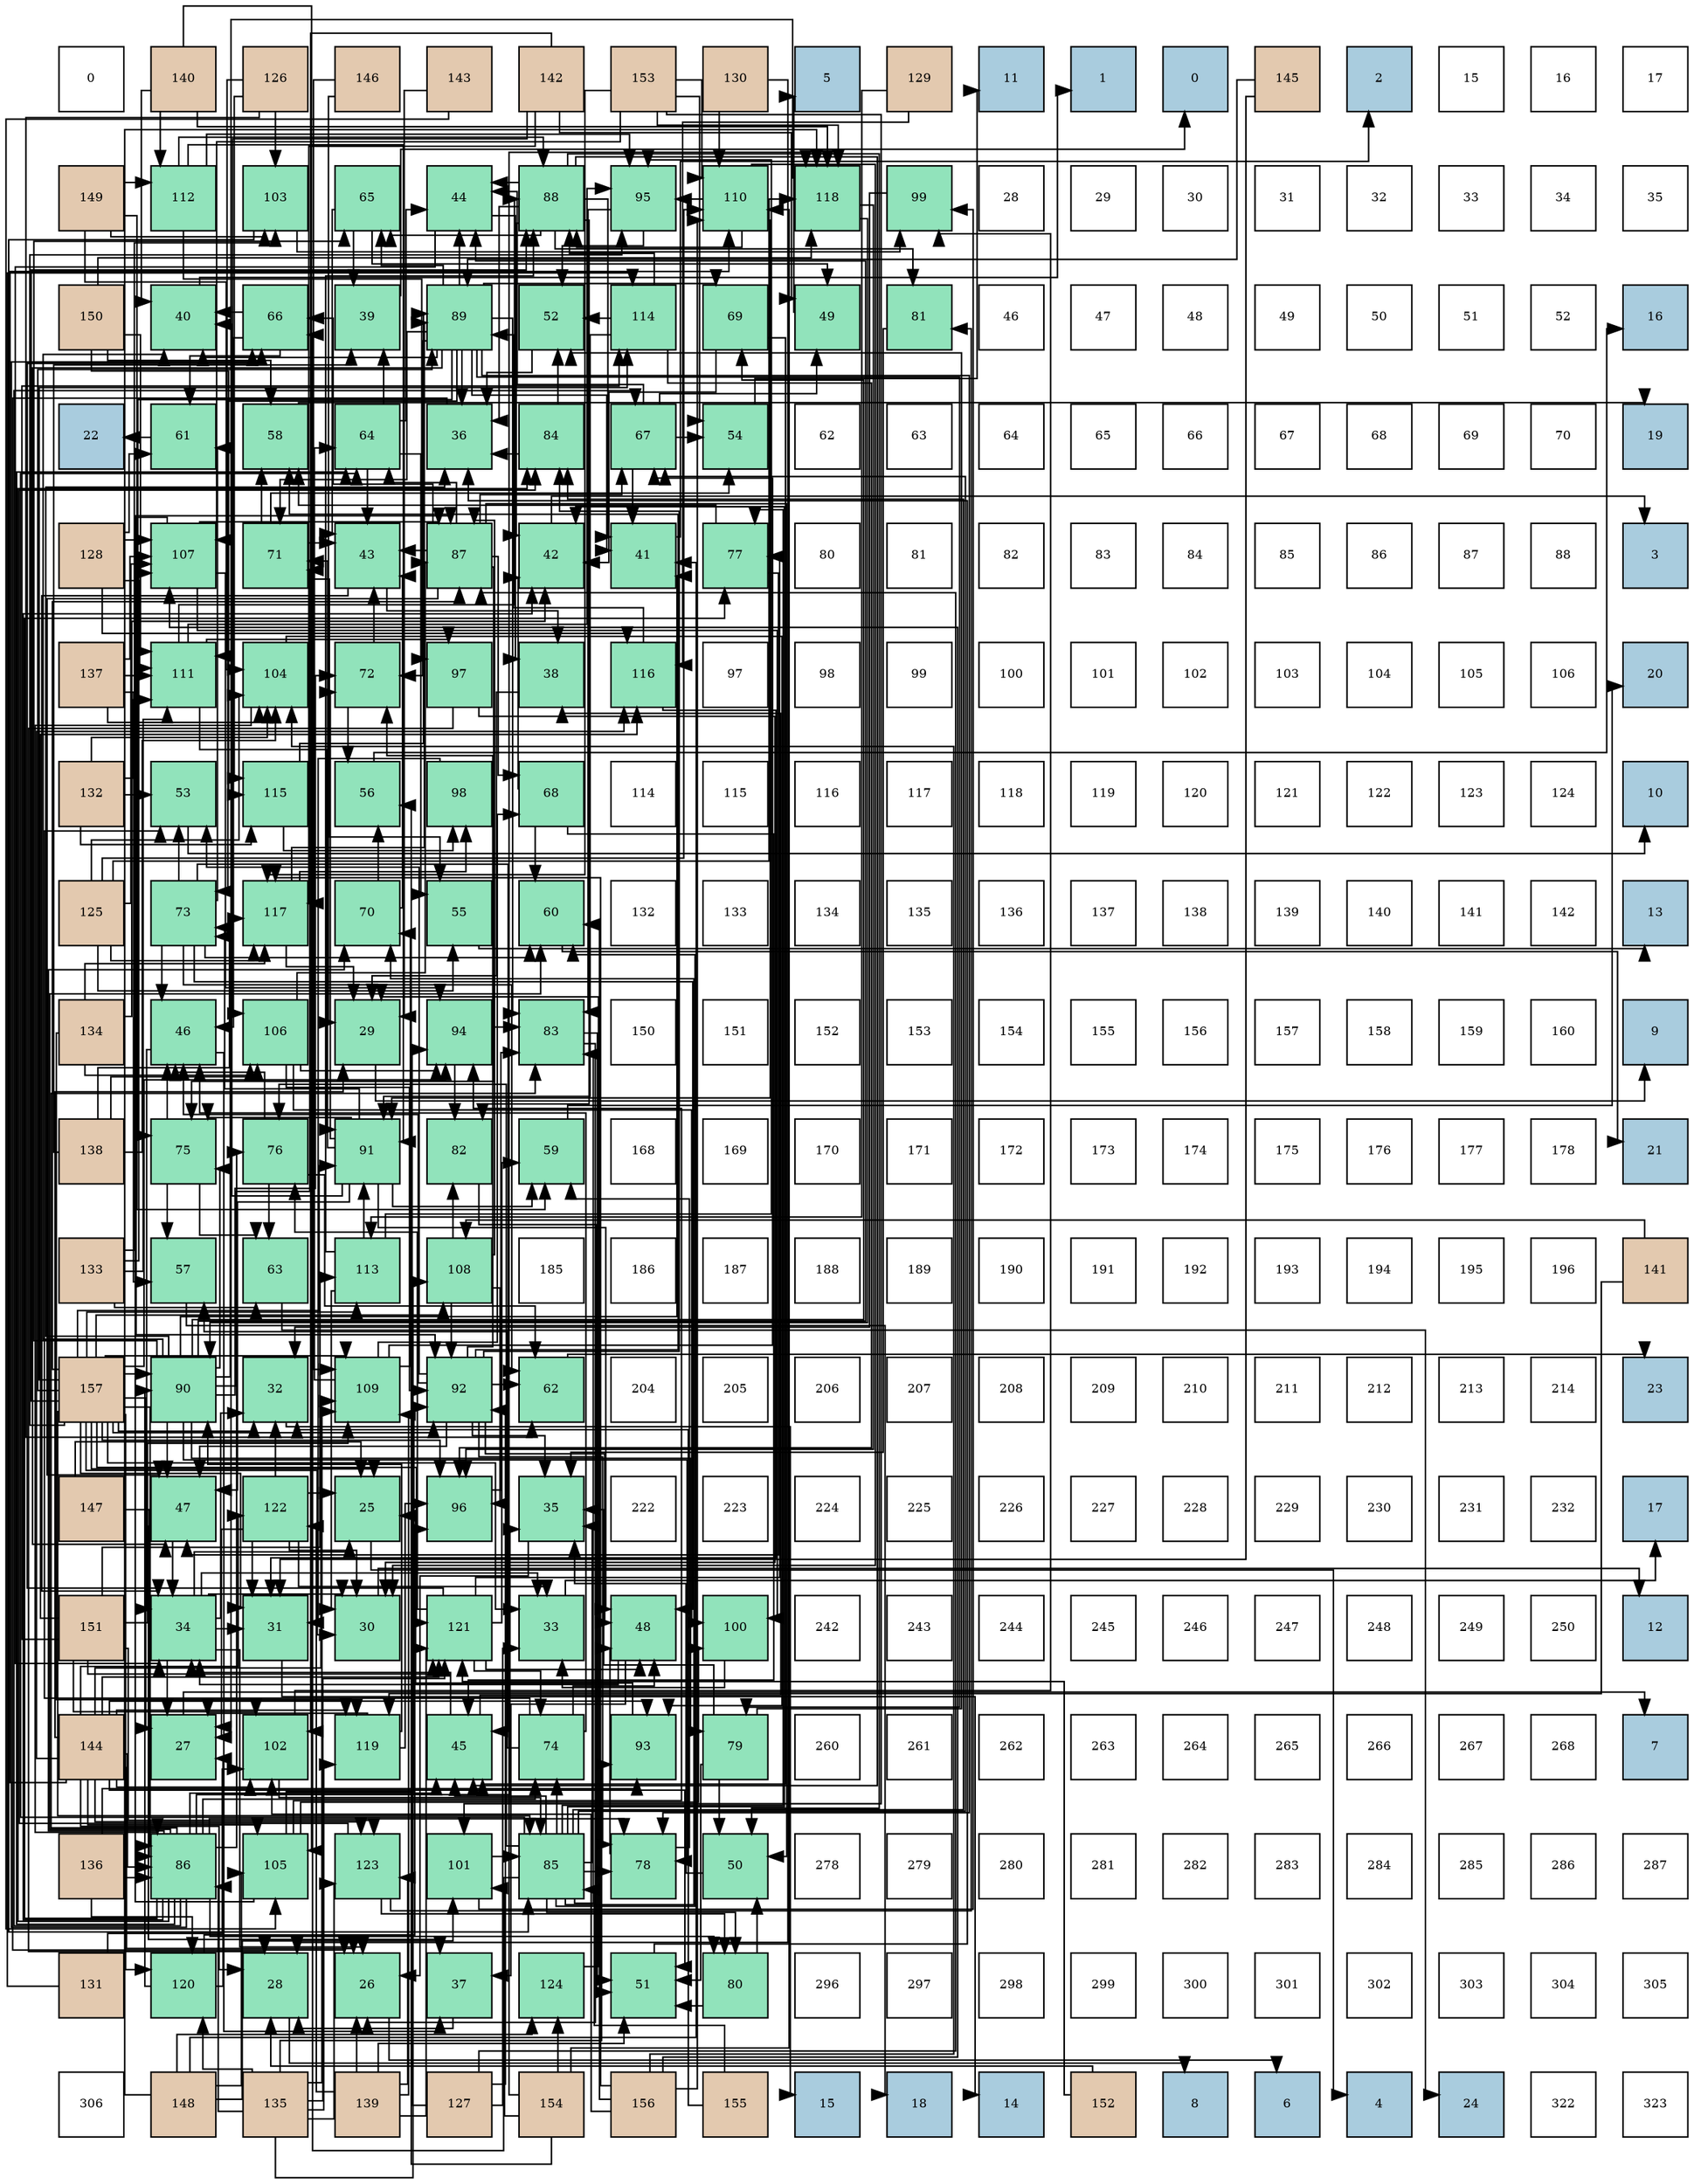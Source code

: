 digraph layout{
 rankdir=TB;
 splines=ortho;
 node [style=filled shape=square fixedsize=true width=0.6];
0[label="0", fontsize=8, fillcolor="#ffffff"];
1[label="140", fontsize=8, fillcolor="#e3c9af"];
2[label="126", fontsize=8, fillcolor="#e3c9af"];
3[label="146", fontsize=8, fillcolor="#e3c9af"];
4[label="143", fontsize=8, fillcolor="#e3c9af"];
5[label="142", fontsize=8, fillcolor="#e3c9af"];
6[label="153", fontsize=8, fillcolor="#e3c9af"];
7[label="130", fontsize=8, fillcolor="#e3c9af"];
8[label="5", fontsize=8, fillcolor="#a9ccde"];
9[label="129", fontsize=8, fillcolor="#e3c9af"];
10[label="11", fontsize=8, fillcolor="#a9ccde"];
11[label="1", fontsize=8, fillcolor="#a9ccde"];
12[label="0", fontsize=8, fillcolor="#a9ccde"];
13[label="145", fontsize=8, fillcolor="#e3c9af"];
14[label="2", fontsize=8, fillcolor="#a9ccde"];
15[label="15", fontsize=8, fillcolor="#ffffff"];
16[label="16", fontsize=8, fillcolor="#ffffff"];
17[label="17", fontsize=8, fillcolor="#ffffff"];
18[label="149", fontsize=8, fillcolor="#e3c9af"];
19[label="112", fontsize=8, fillcolor="#91e3bb"];
20[label="103", fontsize=8, fillcolor="#91e3bb"];
21[label="65", fontsize=8, fillcolor="#91e3bb"];
22[label="44", fontsize=8, fillcolor="#91e3bb"];
23[label="88", fontsize=8, fillcolor="#91e3bb"];
24[label="95", fontsize=8, fillcolor="#91e3bb"];
25[label="110", fontsize=8, fillcolor="#91e3bb"];
26[label="118", fontsize=8, fillcolor="#91e3bb"];
27[label="99", fontsize=8, fillcolor="#91e3bb"];
28[label="28", fontsize=8, fillcolor="#ffffff"];
29[label="29", fontsize=8, fillcolor="#ffffff"];
30[label="30", fontsize=8, fillcolor="#ffffff"];
31[label="31", fontsize=8, fillcolor="#ffffff"];
32[label="32", fontsize=8, fillcolor="#ffffff"];
33[label="33", fontsize=8, fillcolor="#ffffff"];
34[label="34", fontsize=8, fillcolor="#ffffff"];
35[label="35", fontsize=8, fillcolor="#ffffff"];
36[label="150", fontsize=8, fillcolor="#e3c9af"];
37[label="40", fontsize=8, fillcolor="#91e3bb"];
38[label="66", fontsize=8, fillcolor="#91e3bb"];
39[label="39", fontsize=8, fillcolor="#91e3bb"];
40[label="89", fontsize=8, fillcolor="#91e3bb"];
41[label="52", fontsize=8, fillcolor="#91e3bb"];
42[label="114", fontsize=8, fillcolor="#91e3bb"];
43[label="69", fontsize=8, fillcolor="#91e3bb"];
44[label="49", fontsize=8, fillcolor="#91e3bb"];
45[label="81", fontsize=8, fillcolor="#91e3bb"];
46[label="46", fontsize=8, fillcolor="#ffffff"];
47[label="47", fontsize=8, fillcolor="#ffffff"];
48[label="48", fontsize=8, fillcolor="#ffffff"];
49[label="49", fontsize=8, fillcolor="#ffffff"];
50[label="50", fontsize=8, fillcolor="#ffffff"];
51[label="51", fontsize=8, fillcolor="#ffffff"];
52[label="52", fontsize=8, fillcolor="#ffffff"];
53[label="16", fontsize=8, fillcolor="#a9ccde"];
54[label="22", fontsize=8, fillcolor="#a9ccde"];
55[label="61", fontsize=8, fillcolor="#91e3bb"];
56[label="58", fontsize=8, fillcolor="#91e3bb"];
57[label="64", fontsize=8, fillcolor="#91e3bb"];
58[label="36", fontsize=8, fillcolor="#91e3bb"];
59[label="84", fontsize=8, fillcolor="#91e3bb"];
60[label="67", fontsize=8, fillcolor="#91e3bb"];
61[label="54", fontsize=8, fillcolor="#91e3bb"];
62[label="62", fontsize=8, fillcolor="#ffffff"];
63[label="63", fontsize=8, fillcolor="#ffffff"];
64[label="64", fontsize=8, fillcolor="#ffffff"];
65[label="65", fontsize=8, fillcolor="#ffffff"];
66[label="66", fontsize=8, fillcolor="#ffffff"];
67[label="67", fontsize=8, fillcolor="#ffffff"];
68[label="68", fontsize=8, fillcolor="#ffffff"];
69[label="69", fontsize=8, fillcolor="#ffffff"];
70[label="70", fontsize=8, fillcolor="#ffffff"];
71[label="19", fontsize=8, fillcolor="#a9ccde"];
72[label="128", fontsize=8, fillcolor="#e3c9af"];
73[label="107", fontsize=8, fillcolor="#91e3bb"];
74[label="71", fontsize=8, fillcolor="#91e3bb"];
75[label="43", fontsize=8, fillcolor="#91e3bb"];
76[label="87", fontsize=8, fillcolor="#91e3bb"];
77[label="42", fontsize=8, fillcolor="#91e3bb"];
78[label="41", fontsize=8, fillcolor="#91e3bb"];
79[label="77", fontsize=8, fillcolor="#91e3bb"];
80[label="80", fontsize=8, fillcolor="#ffffff"];
81[label="81", fontsize=8, fillcolor="#ffffff"];
82[label="82", fontsize=8, fillcolor="#ffffff"];
83[label="83", fontsize=8, fillcolor="#ffffff"];
84[label="84", fontsize=8, fillcolor="#ffffff"];
85[label="85", fontsize=8, fillcolor="#ffffff"];
86[label="86", fontsize=8, fillcolor="#ffffff"];
87[label="87", fontsize=8, fillcolor="#ffffff"];
88[label="88", fontsize=8, fillcolor="#ffffff"];
89[label="3", fontsize=8, fillcolor="#a9ccde"];
90[label="137", fontsize=8, fillcolor="#e3c9af"];
91[label="111", fontsize=8, fillcolor="#91e3bb"];
92[label="104", fontsize=8, fillcolor="#91e3bb"];
93[label="72", fontsize=8, fillcolor="#91e3bb"];
94[label="97", fontsize=8, fillcolor="#91e3bb"];
95[label="38", fontsize=8, fillcolor="#91e3bb"];
96[label="116", fontsize=8, fillcolor="#91e3bb"];
97[label="97", fontsize=8, fillcolor="#ffffff"];
98[label="98", fontsize=8, fillcolor="#ffffff"];
99[label="99", fontsize=8, fillcolor="#ffffff"];
100[label="100", fontsize=8, fillcolor="#ffffff"];
101[label="101", fontsize=8, fillcolor="#ffffff"];
102[label="102", fontsize=8, fillcolor="#ffffff"];
103[label="103", fontsize=8, fillcolor="#ffffff"];
104[label="104", fontsize=8, fillcolor="#ffffff"];
105[label="105", fontsize=8, fillcolor="#ffffff"];
106[label="106", fontsize=8, fillcolor="#ffffff"];
107[label="20", fontsize=8, fillcolor="#a9ccde"];
108[label="132", fontsize=8, fillcolor="#e3c9af"];
109[label="53", fontsize=8, fillcolor="#91e3bb"];
110[label="115", fontsize=8, fillcolor="#91e3bb"];
111[label="56", fontsize=8, fillcolor="#91e3bb"];
112[label="98", fontsize=8, fillcolor="#91e3bb"];
113[label="68", fontsize=8, fillcolor="#91e3bb"];
114[label="114", fontsize=8, fillcolor="#ffffff"];
115[label="115", fontsize=8, fillcolor="#ffffff"];
116[label="116", fontsize=8, fillcolor="#ffffff"];
117[label="117", fontsize=8, fillcolor="#ffffff"];
118[label="118", fontsize=8, fillcolor="#ffffff"];
119[label="119", fontsize=8, fillcolor="#ffffff"];
120[label="120", fontsize=8, fillcolor="#ffffff"];
121[label="121", fontsize=8, fillcolor="#ffffff"];
122[label="122", fontsize=8, fillcolor="#ffffff"];
123[label="123", fontsize=8, fillcolor="#ffffff"];
124[label="124", fontsize=8, fillcolor="#ffffff"];
125[label="10", fontsize=8, fillcolor="#a9ccde"];
126[label="125", fontsize=8, fillcolor="#e3c9af"];
127[label="73", fontsize=8, fillcolor="#91e3bb"];
128[label="117", fontsize=8, fillcolor="#91e3bb"];
129[label="70", fontsize=8, fillcolor="#91e3bb"];
130[label="55", fontsize=8, fillcolor="#91e3bb"];
131[label="60", fontsize=8, fillcolor="#91e3bb"];
132[label="132", fontsize=8, fillcolor="#ffffff"];
133[label="133", fontsize=8, fillcolor="#ffffff"];
134[label="134", fontsize=8, fillcolor="#ffffff"];
135[label="135", fontsize=8, fillcolor="#ffffff"];
136[label="136", fontsize=8, fillcolor="#ffffff"];
137[label="137", fontsize=8, fillcolor="#ffffff"];
138[label="138", fontsize=8, fillcolor="#ffffff"];
139[label="139", fontsize=8, fillcolor="#ffffff"];
140[label="140", fontsize=8, fillcolor="#ffffff"];
141[label="141", fontsize=8, fillcolor="#ffffff"];
142[label="142", fontsize=8, fillcolor="#ffffff"];
143[label="13", fontsize=8, fillcolor="#a9ccde"];
144[label="134", fontsize=8, fillcolor="#e3c9af"];
145[label="46", fontsize=8, fillcolor="#91e3bb"];
146[label="106", fontsize=8, fillcolor="#91e3bb"];
147[label="29", fontsize=8, fillcolor="#91e3bb"];
148[label="94", fontsize=8, fillcolor="#91e3bb"];
149[label="83", fontsize=8, fillcolor="#91e3bb"];
150[label="150", fontsize=8, fillcolor="#ffffff"];
151[label="151", fontsize=8, fillcolor="#ffffff"];
152[label="152", fontsize=8, fillcolor="#ffffff"];
153[label="153", fontsize=8, fillcolor="#ffffff"];
154[label="154", fontsize=8, fillcolor="#ffffff"];
155[label="155", fontsize=8, fillcolor="#ffffff"];
156[label="156", fontsize=8, fillcolor="#ffffff"];
157[label="157", fontsize=8, fillcolor="#ffffff"];
158[label="158", fontsize=8, fillcolor="#ffffff"];
159[label="159", fontsize=8, fillcolor="#ffffff"];
160[label="160", fontsize=8, fillcolor="#ffffff"];
161[label="9", fontsize=8, fillcolor="#a9ccde"];
162[label="138", fontsize=8, fillcolor="#e3c9af"];
163[label="75", fontsize=8, fillcolor="#91e3bb"];
164[label="76", fontsize=8, fillcolor="#91e3bb"];
165[label="91", fontsize=8, fillcolor="#91e3bb"];
166[label="82", fontsize=8, fillcolor="#91e3bb"];
167[label="59", fontsize=8, fillcolor="#91e3bb"];
168[label="168", fontsize=8, fillcolor="#ffffff"];
169[label="169", fontsize=8, fillcolor="#ffffff"];
170[label="170", fontsize=8, fillcolor="#ffffff"];
171[label="171", fontsize=8, fillcolor="#ffffff"];
172[label="172", fontsize=8, fillcolor="#ffffff"];
173[label="173", fontsize=8, fillcolor="#ffffff"];
174[label="174", fontsize=8, fillcolor="#ffffff"];
175[label="175", fontsize=8, fillcolor="#ffffff"];
176[label="176", fontsize=8, fillcolor="#ffffff"];
177[label="177", fontsize=8, fillcolor="#ffffff"];
178[label="178", fontsize=8, fillcolor="#ffffff"];
179[label="21", fontsize=8, fillcolor="#a9ccde"];
180[label="133", fontsize=8, fillcolor="#e3c9af"];
181[label="57", fontsize=8, fillcolor="#91e3bb"];
182[label="63", fontsize=8, fillcolor="#91e3bb"];
183[label="113", fontsize=8, fillcolor="#91e3bb"];
184[label="108", fontsize=8, fillcolor="#91e3bb"];
185[label="185", fontsize=8, fillcolor="#ffffff"];
186[label="186", fontsize=8, fillcolor="#ffffff"];
187[label="187", fontsize=8, fillcolor="#ffffff"];
188[label="188", fontsize=8, fillcolor="#ffffff"];
189[label="189", fontsize=8, fillcolor="#ffffff"];
190[label="190", fontsize=8, fillcolor="#ffffff"];
191[label="191", fontsize=8, fillcolor="#ffffff"];
192[label="192", fontsize=8, fillcolor="#ffffff"];
193[label="193", fontsize=8, fillcolor="#ffffff"];
194[label="194", fontsize=8, fillcolor="#ffffff"];
195[label="195", fontsize=8, fillcolor="#ffffff"];
196[label="196", fontsize=8, fillcolor="#ffffff"];
197[label="141", fontsize=8, fillcolor="#e3c9af"];
198[label="157", fontsize=8, fillcolor="#e3c9af"];
199[label="90", fontsize=8, fillcolor="#91e3bb"];
200[label="32", fontsize=8, fillcolor="#91e3bb"];
201[label="109", fontsize=8, fillcolor="#91e3bb"];
202[label="92", fontsize=8, fillcolor="#91e3bb"];
203[label="62", fontsize=8, fillcolor="#91e3bb"];
204[label="204", fontsize=8, fillcolor="#ffffff"];
205[label="205", fontsize=8, fillcolor="#ffffff"];
206[label="206", fontsize=8, fillcolor="#ffffff"];
207[label="207", fontsize=8, fillcolor="#ffffff"];
208[label="208", fontsize=8, fillcolor="#ffffff"];
209[label="209", fontsize=8, fillcolor="#ffffff"];
210[label="210", fontsize=8, fillcolor="#ffffff"];
211[label="211", fontsize=8, fillcolor="#ffffff"];
212[label="212", fontsize=8, fillcolor="#ffffff"];
213[label="213", fontsize=8, fillcolor="#ffffff"];
214[label="214", fontsize=8, fillcolor="#ffffff"];
215[label="23", fontsize=8, fillcolor="#a9ccde"];
216[label="147", fontsize=8, fillcolor="#e3c9af"];
217[label="47", fontsize=8, fillcolor="#91e3bb"];
218[label="122", fontsize=8, fillcolor="#91e3bb"];
219[label="25", fontsize=8, fillcolor="#91e3bb"];
220[label="96", fontsize=8, fillcolor="#91e3bb"];
221[label="35", fontsize=8, fillcolor="#91e3bb"];
222[label="222", fontsize=8, fillcolor="#ffffff"];
223[label="223", fontsize=8, fillcolor="#ffffff"];
224[label="224", fontsize=8, fillcolor="#ffffff"];
225[label="225", fontsize=8, fillcolor="#ffffff"];
226[label="226", fontsize=8, fillcolor="#ffffff"];
227[label="227", fontsize=8, fillcolor="#ffffff"];
228[label="228", fontsize=8, fillcolor="#ffffff"];
229[label="229", fontsize=8, fillcolor="#ffffff"];
230[label="230", fontsize=8, fillcolor="#ffffff"];
231[label="231", fontsize=8, fillcolor="#ffffff"];
232[label="232", fontsize=8, fillcolor="#ffffff"];
233[label="17", fontsize=8, fillcolor="#a9ccde"];
234[label="151", fontsize=8, fillcolor="#e3c9af"];
235[label="34", fontsize=8, fillcolor="#91e3bb"];
236[label="31", fontsize=8, fillcolor="#91e3bb"];
237[label="30", fontsize=8, fillcolor="#91e3bb"];
238[label="121", fontsize=8, fillcolor="#91e3bb"];
239[label="33", fontsize=8, fillcolor="#91e3bb"];
240[label="48", fontsize=8, fillcolor="#91e3bb"];
241[label="100", fontsize=8, fillcolor="#91e3bb"];
242[label="242", fontsize=8, fillcolor="#ffffff"];
243[label="243", fontsize=8, fillcolor="#ffffff"];
244[label="244", fontsize=8, fillcolor="#ffffff"];
245[label="245", fontsize=8, fillcolor="#ffffff"];
246[label="246", fontsize=8, fillcolor="#ffffff"];
247[label="247", fontsize=8, fillcolor="#ffffff"];
248[label="248", fontsize=8, fillcolor="#ffffff"];
249[label="249", fontsize=8, fillcolor="#ffffff"];
250[label="250", fontsize=8, fillcolor="#ffffff"];
251[label="12", fontsize=8, fillcolor="#a9ccde"];
252[label="144", fontsize=8, fillcolor="#e3c9af"];
253[label="27", fontsize=8, fillcolor="#91e3bb"];
254[label="102", fontsize=8, fillcolor="#91e3bb"];
255[label="119", fontsize=8, fillcolor="#91e3bb"];
256[label="45", fontsize=8, fillcolor="#91e3bb"];
257[label="74", fontsize=8, fillcolor="#91e3bb"];
258[label="93", fontsize=8, fillcolor="#91e3bb"];
259[label="79", fontsize=8, fillcolor="#91e3bb"];
260[label="260", fontsize=8, fillcolor="#ffffff"];
261[label="261", fontsize=8, fillcolor="#ffffff"];
262[label="262", fontsize=8, fillcolor="#ffffff"];
263[label="263", fontsize=8, fillcolor="#ffffff"];
264[label="264", fontsize=8, fillcolor="#ffffff"];
265[label="265", fontsize=8, fillcolor="#ffffff"];
266[label="266", fontsize=8, fillcolor="#ffffff"];
267[label="267", fontsize=8, fillcolor="#ffffff"];
268[label="268", fontsize=8, fillcolor="#ffffff"];
269[label="7", fontsize=8, fillcolor="#a9ccde"];
270[label="136", fontsize=8, fillcolor="#e3c9af"];
271[label="86", fontsize=8, fillcolor="#91e3bb"];
272[label="105", fontsize=8, fillcolor="#91e3bb"];
273[label="123", fontsize=8, fillcolor="#91e3bb"];
274[label="101", fontsize=8, fillcolor="#91e3bb"];
275[label="85", fontsize=8, fillcolor="#91e3bb"];
276[label="78", fontsize=8, fillcolor="#91e3bb"];
277[label="50", fontsize=8, fillcolor="#91e3bb"];
278[label="278", fontsize=8, fillcolor="#ffffff"];
279[label="279", fontsize=8, fillcolor="#ffffff"];
280[label="280", fontsize=8, fillcolor="#ffffff"];
281[label="281", fontsize=8, fillcolor="#ffffff"];
282[label="282", fontsize=8, fillcolor="#ffffff"];
283[label="283", fontsize=8, fillcolor="#ffffff"];
284[label="284", fontsize=8, fillcolor="#ffffff"];
285[label="285", fontsize=8, fillcolor="#ffffff"];
286[label="286", fontsize=8, fillcolor="#ffffff"];
287[label="287", fontsize=8, fillcolor="#ffffff"];
288[label="131", fontsize=8, fillcolor="#e3c9af"];
289[label="120", fontsize=8, fillcolor="#91e3bb"];
290[label="28", fontsize=8, fillcolor="#91e3bb"];
291[label="26", fontsize=8, fillcolor="#91e3bb"];
292[label="37", fontsize=8, fillcolor="#91e3bb"];
293[label="124", fontsize=8, fillcolor="#91e3bb"];
294[label="51", fontsize=8, fillcolor="#91e3bb"];
295[label="80", fontsize=8, fillcolor="#91e3bb"];
296[label="296", fontsize=8, fillcolor="#ffffff"];
297[label="297", fontsize=8, fillcolor="#ffffff"];
298[label="298", fontsize=8, fillcolor="#ffffff"];
299[label="299", fontsize=8, fillcolor="#ffffff"];
300[label="300", fontsize=8, fillcolor="#ffffff"];
301[label="301", fontsize=8, fillcolor="#ffffff"];
302[label="302", fontsize=8, fillcolor="#ffffff"];
303[label="303", fontsize=8, fillcolor="#ffffff"];
304[label="304", fontsize=8, fillcolor="#ffffff"];
305[label="305", fontsize=8, fillcolor="#ffffff"];
306[label="306", fontsize=8, fillcolor="#ffffff"];
307[label="148", fontsize=8, fillcolor="#e3c9af"];
308[label="135", fontsize=8, fillcolor="#e3c9af"];
309[label="139", fontsize=8, fillcolor="#e3c9af"];
310[label="127", fontsize=8, fillcolor="#e3c9af"];
311[label="154", fontsize=8, fillcolor="#e3c9af"];
312[label="156", fontsize=8, fillcolor="#e3c9af"];
313[label="155", fontsize=8, fillcolor="#e3c9af"];
314[label="15", fontsize=8, fillcolor="#a9ccde"];
315[label="18", fontsize=8, fillcolor="#a9ccde"];
316[label="14", fontsize=8, fillcolor="#a9ccde"];
317[label="152", fontsize=8, fillcolor="#e3c9af"];
318[label="8", fontsize=8, fillcolor="#a9ccde"];
319[label="6", fontsize=8, fillcolor="#a9ccde"];
320[label="4", fontsize=8, fillcolor="#a9ccde"];
321[label="24", fontsize=8, fillcolor="#a9ccde"];
322[label="322", fontsize=8, fillcolor="#ffffff"];
323[label="323", fontsize=8, fillcolor="#ffffff"];
edge [constraint=false, style=vis];219 -> 320;
291 -> 319;
253 -> 269;
290 -> 318;
147 -> 161;
237 -> 251;
236 -> 316;
200 -> 314;
239 -> 233;
235 -> 219;
235 -> 291;
235 -> 253;
235 -> 237;
235 -> 236;
235 -> 200;
235 -> 239;
221 -> 291;
58 -> 291;
292 -> 290;
95 -> 147;
39 -> 12;
37 -> 11;
78 -> 14;
77 -> 89;
75 -> 235;
75 -> 95;
22 -> 235;
22 -> 95;
256 -> 235;
256 -> 95;
145 -> 235;
145 -> 292;
217 -> 235;
217 -> 292;
240 -> 235;
240 -> 292;
44 -> 8;
277 -> 221;
294 -> 58;
41 -> 58;
109 -> 125;
61 -> 10;
130 -> 143;
111 -> 53;
181 -> 315;
56 -> 71;
167 -> 107;
131 -> 179;
55 -> 54;
203 -> 215;
182 -> 321;
57 -> 39;
57 -> 75;
57 -> 22;
57 -> 130;
21 -> 39;
21 -> 75;
21 -> 44;
38 -> 37;
38 -> 145;
38 -> 55;
60 -> 78;
60 -> 22;
60 -> 44;
60 -> 61;
113 -> 77;
113 -> 256;
113 -> 131;
43 -> 77;
43 -> 256;
129 -> 75;
129 -> 111;
74 -> 75;
74 -> 61;
74 -> 130;
74 -> 56;
93 -> 75;
93 -> 111;
127 -> 256;
127 -> 145;
127 -> 240;
127 -> 109;
127 -> 131;
127 -> 55;
127 -> 203;
257 -> 145;
257 -> 240;
257 -> 109;
257 -> 181;
163 -> 145;
163 -> 181;
163 -> 182;
164 -> 145;
164 -> 203;
164 -> 182;
79 -> 217;
79 -> 56;
276 -> 240;
276 -> 167;
259 -> 221;
259 -> 277;
259 -> 294;
259 -> 41;
295 -> 277;
295 -> 294;
45 -> 221;
166 -> 294;
149 -> 291;
149 -> 294;
59 -> 58;
59 -> 41;
275 -> 221;
275 -> 77;
275 -> 256;
275 -> 131;
275 -> 57;
275 -> 38;
275 -> 60;
275 -> 129;
275 -> 257;
275 -> 164;
275 -> 79;
275 -> 276;
275 -> 295;
275 -> 149;
275 -> 59;
271 -> 221;
271 -> 77;
271 -> 256;
271 -> 131;
271 -> 57;
271 -> 38;
271 -> 60;
271 -> 129;
271 -> 257;
271 -> 164;
271 -> 79;
271 -> 276;
271 -> 295;
271 -> 149;
271 -> 59;
76 -> 75;
76 -> 217;
76 -> 277;
76 -> 57;
76 -> 38;
76 -> 60;
76 -> 113;
76 -> 163;
23 -> 58;
23 -> 78;
23 -> 77;
23 -> 22;
23 -> 256;
23 -> 277;
23 -> 21;
23 -> 45;
23 -> 166;
40 -> 58;
40 -> 37;
40 -> 78;
40 -> 22;
40 -> 217;
40 -> 21;
40 -> 43;
40 -> 74;
40 -> 93;
40 -> 127;
40 -> 163;
40 -> 276;
40 -> 259;
40 -> 149;
199 -> 58;
199 -> 37;
199 -> 78;
199 -> 22;
199 -> 217;
199 -> 21;
199 -> 43;
199 -> 74;
199 -> 93;
199 -> 127;
199 -> 163;
199 -> 276;
199 -> 259;
165 -> 37;
165 -> 217;
165 -> 240;
165 -> 167;
165 -> 74;
165 -> 93;
165 -> 127;
165 -> 163;
202 -> 221;
202 -> 145;
202 -> 217;
202 -> 240;
202 -> 109;
202 -> 56;
202 -> 203;
202 -> 93;
202 -> 276;
202 -> 59;
258 -> 219;
148 -> 166;
148 -> 149;
24 -> 41;
24 -> 149;
220 -> 149;
94 -> 290;
94 -> 237;
112 -> 236;
27 -> 200;
241 -> 239;
274 -> 275;
274 -> 27;
254 -> 275;
254 -> 27;
20 -> 275;
20 -> 27;
92 -> 271;
92 -> 258;
272 -> 76;
272 -> 202;
272 -> 148;
272 -> 241;
146 -> 76;
146 -> 202;
146 -> 148;
146 -> 241;
73 -> 76;
73 -> 202;
73 -> 148;
73 -> 241;
184 -> 166;
184 -> 76;
184 -> 202;
184 -> 220;
201 -> 57;
201 -> 60;
201 -> 113;
201 -> 129;
25 -> 237;
25 -> 23;
25 -> 165;
25 -> 24;
91 -> 23;
91 -> 165;
91 -> 24;
91 -> 94;
19 -> 23;
19 -> 165;
19 -> 24;
19 -> 94;
183 -> 237;
183 -> 23;
183 -> 165;
183 -> 24;
42 -> 41;
42 -> 23;
42 -> 165;
42 -> 220;
110 -> 40;
110 -> 112;
96 -> 236;
96 -> 40;
128 -> 147;
128 -> 40;
128 -> 112;
26 -> 253;
26 -> 199;
26 -> 220;
255 -> 253;
255 -> 199;
255 -> 220;
289 -> 253;
289 -> 199;
289 -> 220;
238 -> 240;
238 -> 167;
238 -> 38;
238 -> 257;
238 -> 164;
238 -> 79;
218 -> 219;
218 -> 253;
218 -> 237;
218 -> 236;
218 -> 200;
218 -> 239;
273 -> 295;
273 -> 45;
273 -> 59;
293 -> 147;
126 -> 130;
126 -> 92;
126 -> 73;
126 -> 25;
126 -> 128;
126 -> 26;
2 -> 203;
2 -> 20;
2 -> 91;
2 -> 110;
310 -> 239;
310 -> 76;
310 -> 202;
310 -> 148;
72 -> 55;
72 -> 73;
72 -> 91;
72 -> 96;
9 -> 183;
9 -> 96;
7 -> 290;
7 -> 25;
288 -> 254;
288 -> 42;
108 -> 109;
108 -> 92;
108 -> 91;
108 -> 110;
180 -> 182;
180 -> 20;
180 -> 73;
180 -> 91;
144 -> 77;
144 -> 146;
144 -> 128;
144 -> 255;
308 -> 271;
308 -> 258;
308 -> 184;
308 -> 201;
308 -> 255;
308 -> 289;
308 -> 238;
308 -> 273;
270 -> 271;
270 -> 258;
270 -> 289;
90 -> 181;
90 -> 92;
90 -> 73;
90 -> 91;
162 -> 39;
162 -> 92;
162 -> 146;
162 -> 128;
309 -> 291;
309 -> 294;
309 -> 201;
309 -> 238;
309 -> 218;
309 -> 273;
1 -> 37;
1 -> 272;
1 -> 19;
1 -> 26;
197 -> 184;
197 -> 255;
5 -> 44;
5 -> 254;
5 -> 146;
5 -> 128;
4 -> 147;
4 -> 272;
252 -> 291;
252 -> 290;
252 -> 147;
252 -> 294;
252 -> 271;
252 -> 258;
252 -> 254;
252 -> 272;
252 -> 201;
252 -> 25;
252 -> 96;
252 -> 255;
252 -> 238;
252 -> 218;
252 -> 273;
13 -> 236;
13 -> 40;
3 -> 147;
3 -> 201;
216 -> 219;
216 -> 271;
307 -> 78;
307 -> 274;
307 -> 272;
307 -> 26;
307 -> 293;
18 -> 167;
18 -> 20;
18 -> 92;
18 -> 19;
36 -> 56;
36 -> 91;
36 -> 110;
36 -> 26;
234 -> 254;
234 -> 201;
234 -> 183;
234 -> 42;
234 -> 96;
234 -> 238;
234 -> 273;
317 -> 290;
317 -> 238;
6 -> 61;
6 -> 274;
6 -> 73;
6 -> 25;
6 -> 128;
6 -> 26;
311 -> 111;
311 -> 274;
311 -> 25;
311 -> 26;
311 -> 293;
313 -> 200;
313 -> 275;
312 -> 131;
312 -> 254;
312 -> 92;
312 -> 73;
312 -> 25;
312 -> 128;
198 -> 219;
198 -> 253;
198 -> 237;
198 -> 236;
198 -> 200;
198 -> 239;
198 -> 275;
198 -> 271;
198 -> 76;
198 -> 23;
198 -> 40;
198 -> 199;
198 -> 165;
198 -> 202;
198 -> 148;
198 -> 24;
198 -> 220;
198 -> 184;
198 -> 201;
198 -> 183;
198 -> 42;
198 -> 289;
198 -> 238;
edge [constraint=true, style=invis];
0 -> 18 -> 36 -> 54 -> 72 -> 90 -> 108 -> 126 -> 144 -> 162 -> 180 -> 198 -> 216 -> 234 -> 252 -> 270 -> 288 -> 306;
1 -> 19 -> 37 -> 55 -> 73 -> 91 -> 109 -> 127 -> 145 -> 163 -> 181 -> 199 -> 217 -> 235 -> 253 -> 271 -> 289 -> 307;
2 -> 20 -> 38 -> 56 -> 74 -> 92 -> 110 -> 128 -> 146 -> 164 -> 182 -> 200 -> 218 -> 236 -> 254 -> 272 -> 290 -> 308;
3 -> 21 -> 39 -> 57 -> 75 -> 93 -> 111 -> 129 -> 147 -> 165 -> 183 -> 201 -> 219 -> 237 -> 255 -> 273 -> 291 -> 309;
4 -> 22 -> 40 -> 58 -> 76 -> 94 -> 112 -> 130 -> 148 -> 166 -> 184 -> 202 -> 220 -> 238 -> 256 -> 274 -> 292 -> 310;
5 -> 23 -> 41 -> 59 -> 77 -> 95 -> 113 -> 131 -> 149 -> 167 -> 185 -> 203 -> 221 -> 239 -> 257 -> 275 -> 293 -> 311;
6 -> 24 -> 42 -> 60 -> 78 -> 96 -> 114 -> 132 -> 150 -> 168 -> 186 -> 204 -> 222 -> 240 -> 258 -> 276 -> 294 -> 312;
7 -> 25 -> 43 -> 61 -> 79 -> 97 -> 115 -> 133 -> 151 -> 169 -> 187 -> 205 -> 223 -> 241 -> 259 -> 277 -> 295 -> 313;
8 -> 26 -> 44 -> 62 -> 80 -> 98 -> 116 -> 134 -> 152 -> 170 -> 188 -> 206 -> 224 -> 242 -> 260 -> 278 -> 296 -> 314;
9 -> 27 -> 45 -> 63 -> 81 -> 99 -> 117 -> 135 -> 153 -> 171 -> 189 -> 207 -> 225 -> 243 -> 261 -> 279 -> 297 -> 315;
10 -> 28 -> 46 -> 64 -> 82 -> 100 -> 118 -> 136 -> 154 -> 172 -> 190 -> 208 -> 226 -> 244 -> 262 -> 280 -> 298 -> 316;
11 -> 29 -> 47 -> 65 -> 83 -> 101 -> 119 -> 137 -> 155 -> 173 -> 191 -> 209 -> 227 -> 245 -> 263 -> 281 -> 299 -> 317;
12 -> 30 -> 48 -> 66 -> 84 -> 102 -> 120 -> 138 -> 156 -> 174 -> 192 -> 210 -> 228 -> 246 -> 264 -> 282 -> 300 -> 318;
13 -> 31 -> 49 -> 67 -> 85 -> 103 -> 121 -> 139 -> 157 -> 175 -> 193 -> 211 -> 229 -> 247 -> 265 -> 283 -> 301 -> 319;
14 -> 32 -> 50 -> 68 -> 86 -> 104 -> 122 -> 140 -> 158 -> 176 -> 194 -> 212 -> 230 -> 248 -> 266 -> 284 -> 302 -> 320;
15 -> 33 -> 51 -> 69 -> 87 -> 105 -> 123 -> 141 -> 159 -> 177 -> 195 -> 213 -> 231 -> 249 -> 267 -> 285 -> 303 -> 321;
16 -> 34 -> 52 -> 70 -> 88 -> 106 -> 124 -> 142 -> 160 -> 178 -> 196 -> 214 -> 232 -> 250 -> 268 -> 286 -> 304 -> 322;
17 -> 35 -> 53 -> 71 -> 89 -> 107 -> 125 -> 143 -> 161 -> 179 -> 197 -> 215 -> 233 -> 251 -> 269 -> 287 -> 305 -> 323;
rank = same {0 -> 1 -> 2 -> 3 -> 4 -> 5 -> 6 -> 7 -> 8 -> 9 -> 10 -> 11 -> 12 -> 13 -> 14 -> 15 -> 16 -> 17};
rank = same {18 -> 19 -> 20 -> 21 -> 22 -> 23 -> 24 -> 25 -> 26 -> 27 -> 28 -> 29 -> 30 -> 31 -> 32 -> 33 -> 34 -> 35};
rank = same {36 -> 37 -> 38 -> 39 -> 40 -> 41 -> 42 -> 43 -> 44 -> 45 -> 46 -> 47 -> 48 -> 49 -> 50 -> 51 -> 52 -> 53};
rank = same {54 -> 55 -> 56 -> 57 -> 58 -> 59 -> 60 -> 61 -> 62 -> 63 -> 64 -> 65 -> 66 -> 67 -> 68 -> 69 -> 70 -> 71};
rank = same {72 -> 73 -> 74 -> 75 -> 76 -> 77 -> 78 -> 79 -> 80 -> 81 -> 82 -> 83 -> 84 -> 85 -> 86 -> 87 -> 88 -> 89};
rank = same {90 -> 91 -> 92 -> 93 -> 94 -> 95 -> 96 -> 97 -> 98 -> 99 -> 100 -> 101 -> 102 -> 103 -> 104 -> 105 -> 106 -> 107};
rank = same {108 -> 109 -> 110 -> 111 -> 112 -> 113 -> 114 -> 115 -> 116 -> 117 -> 118 -> 119 -> 120 -> 121 -> 122 -> 123 -> 124 -> 125};
rank = same {126 -> 127 -> 128 -> 129 -> 130 -> 131 -> 132 -> 133 -> 134 -> 135 -> 136 -> 137 -> 138 -> 139 -> 140 -> 141 -> 142 -> 143};
rank = same {144 -> 145 -> 146 -> 147 -> 148 -> 149 -> 150 -> 151 -> 152 -> 153 -> 154 -> 155 -> 156 -> 157 -> 158 -> 159 -> 160 -> 161};
rank = same {162 -> 163 -> 164 -> 165 -> 166 -> 167 -> 168 -> 169 -> 170 -> 171 -> 172 -> 173 -> 174 -> 175 -> 176 -> 177 -> 178 -> 179};
rank = same {180 -> 181 -> 182 -> 183 -> 184 -> 185 -> 186 -> 187 -> 188 -> 189 -> 190 -> 191 -> 192 -> 193 -> 194 -> 195 -> 196 -> 197};
rank = same {198 -> 199 -> 200 -> 201 -> 202 -> 203 -> 204 -> 205 -> 206 -> 207 -> 208 -> 209 -> 210 -> 211 -> 212 -> 213 -> 214 -> 215};
rank = same {216 -> 217 -> 218 -> 219 -> 220 -> 221 -> 222 -> 223 -> 224 -> 225 -> 226 -> 227 -> 228 -> 229 -> 230 -> 231 -> 232 -> 233};
rank = same {234 -> 235 -> 236 -> 237 -> 238 -> 239 -> 240 -> 241 -> 242 -> 243 -> 244 -> 245 -> 246 -> 247 -> 248 -> 249 -> 250 -> 251};
rank = same {252 -> 253 -> 254 -> 255 -> 256 -> 257 -> 258 -> 259 -> 260 -> 261 -> 262 -> 263 -> 264 -> 265 -> 266 -> 267 -> 268 -> 269};
rank = same {270 -> 271 -> 272 -> 273 -> 274 -> 275 -> 276 -> 277 -> 278 -> 279 -> 280 -> 281 -> 282 -> 283 -> 284 -> 285 -> 286 -> 287};
rank = same {288 -> 289 -> 290 -> 291 -> 292 -> 293 -> 294 -> 295 -> 296 -> 297 -> 298 -> 299 -> 300 -> 301 -> 302 -> 303 -> 304 -> 305};
rank = same {306 -> 307 -> 308 -> 309 -> 310 -> 311 -> 312 -> 313 -> 314 -> 315 -> 316 -> 317 -> 318 -> 319 -> 320 -> 321 -> 322 -> 323};
}